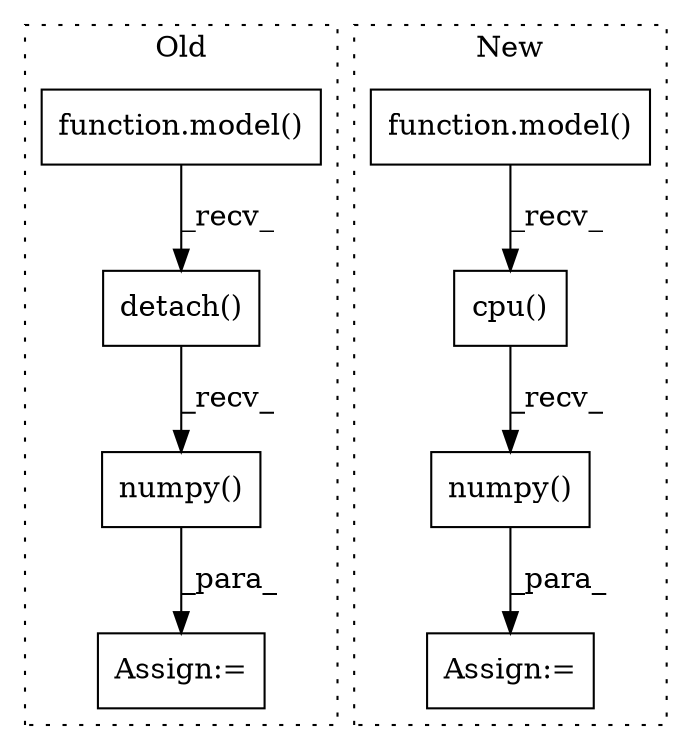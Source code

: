 digraph G {
subgraph cluster0 {
1 [label="function.model()" a="75" s="2967,3050" l="19,10" shape="box"];
6 [label="Assign:=" a="68" s="3358" l="4" shape="box"];
7 [label="detach()" a="75" s="3367" l="28" shape="box"];
8 [label="numpy()" a="75" s="3367" l="42" shape="box"];
label = "Old";
style="dotted";
}
subgraph cluster1 {
2 [label="numpy()" a="75" s="3189" l="40" shape="box"];
3 [label="cpu()" a="75" s="3189" l="32" shape="box"];
4 [label="Assign:=" a="68" s="3180" l="4" shape="box"];
5 [label="function.model()" a="75" s="2837,2972" l="19,11" shape="box"];
label = "New";
style="dotted";
}
1 -> 7 [label="_recv_"];
2 -> 4 [label="_para_"];
3 -> 2 [label="_recv_"];
5 -> 3 [label="_recv_"];
7 -> 8 [label="_recv_"];
8 -> 6 [label="_para_"];
}